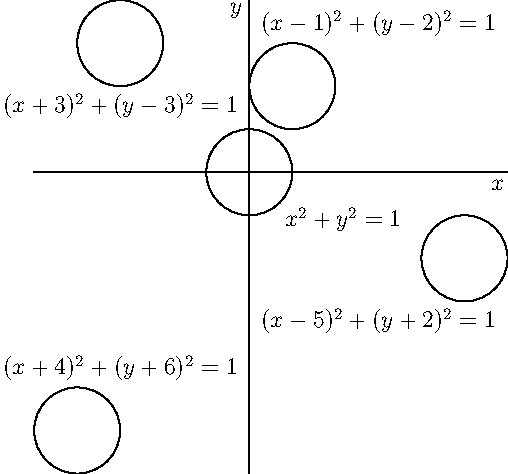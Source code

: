import graph;
size(9cm);
xaxis("$x$",-5,6);
yaxis("$y$",-7,4);
draw(unitcircle);
label("$x^2+y^2=1$", (0.7,-0.7),SE);
draw(shift(1,2)*unitcircle);
label("$(x-1)^2+(y-2)^2=1$", (3,3),N);
draw(shift(-3,3)*unitcircle);
label("$(x+3)^2+(y-3)^2=1$", (-3,2),S);
draw(shift(-4,-6)*unitcircle);
label("$(x+4)^2+(y+6)^2=1$", (-3,-5),N);
draw(shift(5,-2)*unitcircle);
label("$(x-5)^2+(y+2)^2=1$", (3,-3),S);
